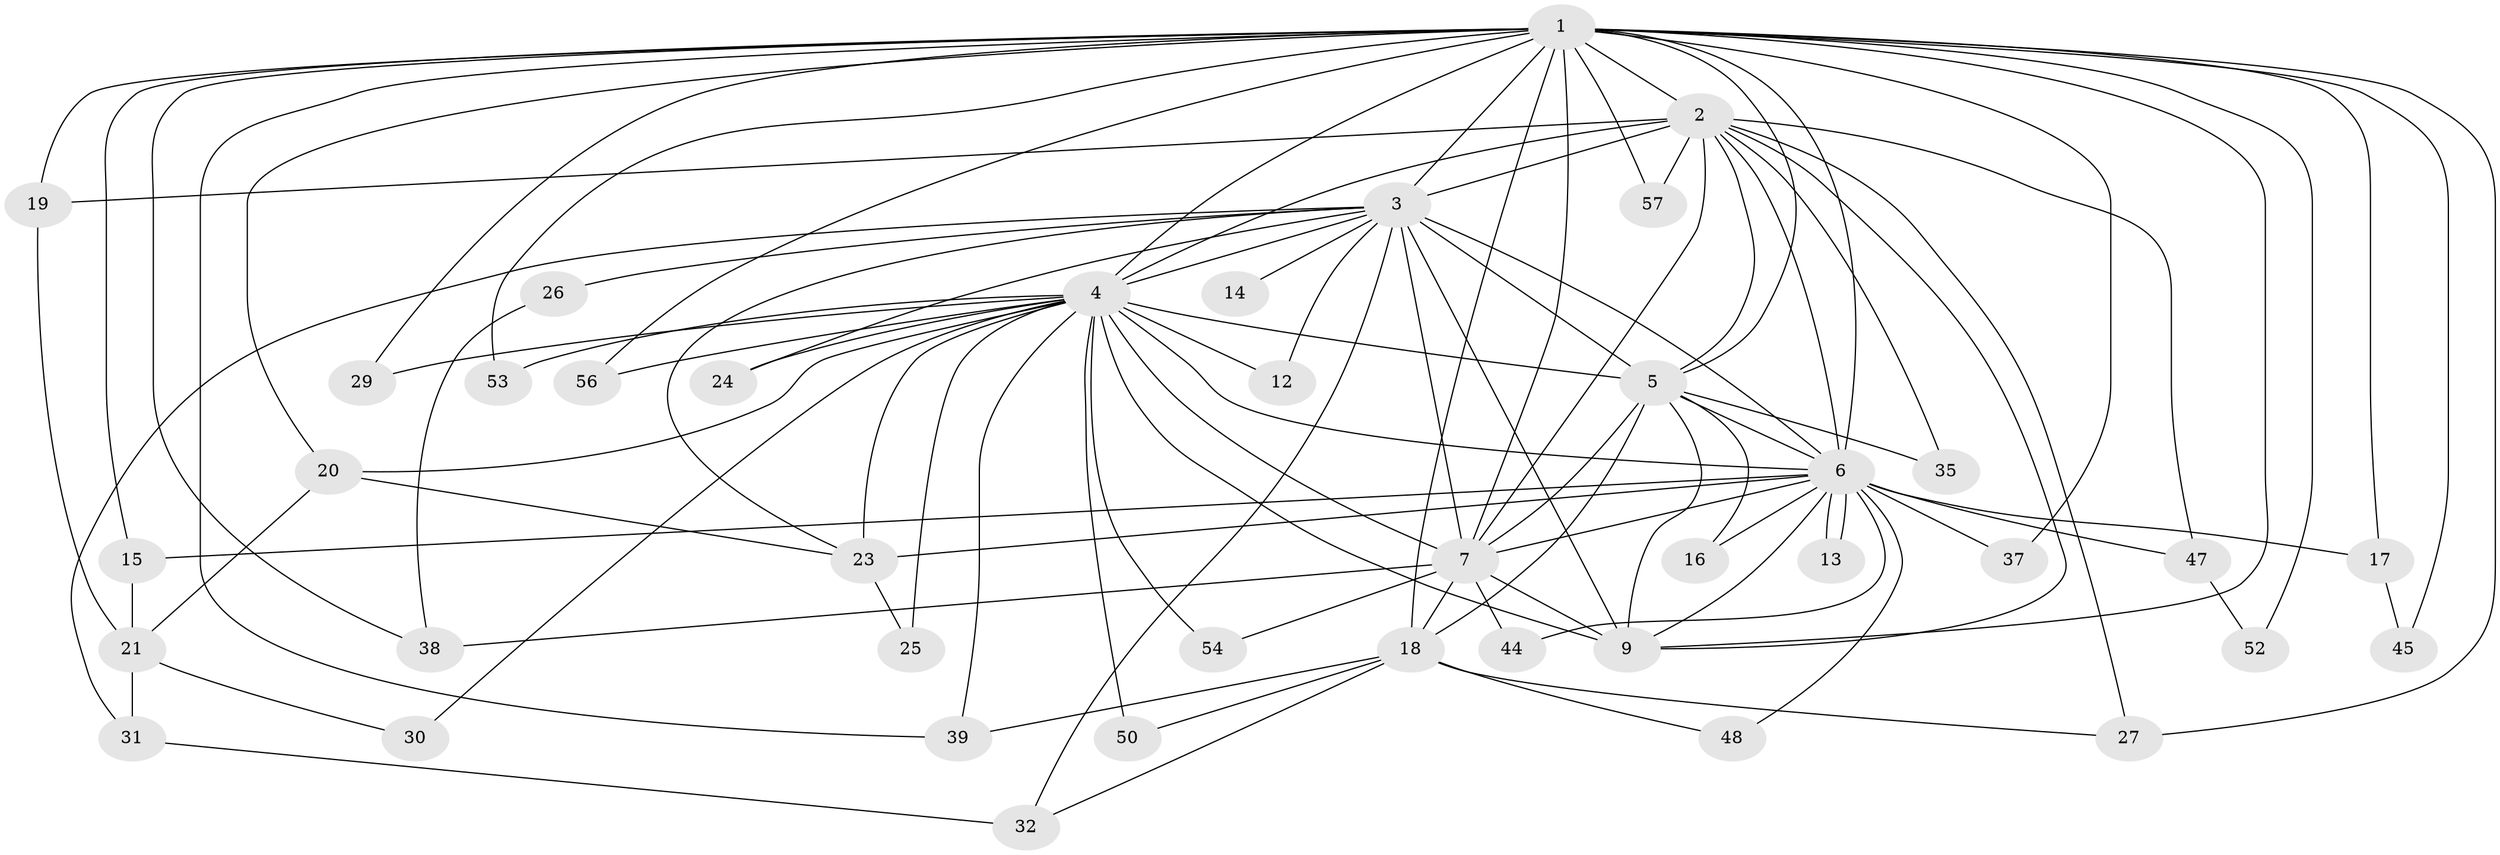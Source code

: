 // Generated by graph-tools (version 1.1) at 2025/51/02/27/25 19:51:52]
// undirected, 41 vertices, 100 edges
graph export_dot {
graph [start="1"]
  node [color=gray90,style=filled];
  1 [super="+8"];
  2 [super="+42"];
  3 [super="+10"];
  4 [super="+43"];
  5 [super="+22"];
  6 [super="+36"];
  7 [super="+11"];
  9;
  12;
  13;
  14;
  15;
  16;
  17 [super="+28"];
  18 [super="+34"];
  19 [super="+55"];
  20 [super="+41"];
  21 [super="+49"];
  23 [super="+33"];
  24;
  25 [super="+51"];
  26;
  27;
  29;
  30;
  31;
  32 [super="+58"];
  35;
  37;
  38 [super="+46"];
  39 [super="+40"];
  44;
  45;
  47;
  48;
  50;
  52;
  53;
  54;
  56;
  57;
  1 -- 2 [weight=3];
  1 -- 3 [weight=4];
  1 -- 4 [weight=3];
  1 -- 5 [weight=2];
  1 -- 6 [weight=2];
  1 -- 7 [weight=2];
  1 -- 9 [weight=2];
  1 -- 15;
  1 -- 17;
  1 -- 19 [weight=2];
  1 -- 29;
  1 -- 38;
  1 -- 53;
  1 -- 57;
  1 -- 18;
  1 -- 20;
  1 -- 27;
  1 -- 37;
  1 -- 39;
  1 -- 45;
  1 -- 52;
  1 -- 56;
  2 -- 3 [weight=2];
  2 -- 4;
  2 -- 5;
  2 -- 6;
  2 -- 7;
  2 -- 9;
  2 -- 27;
  2 -- 35;
  2 -- 57;
  2 -- 47;
  2 -- 19;
  3 -- 4 [weight=2];
  3 -- 5 [weight=2];
  3 -- 6 [weight=2];
  3 -- 7 [weight=3];
  3 -- 9 [weight=2];
  3 -- 26 [weight=2];
  3 -- 31;
  3 -- 32;
  3 -- 12;
  3 -- 14;
  3 -- 24;
  3 -- 23;
  4 -- 5;
  4 -- 6 [weight=2];
  4 -- 7;
  4 -- 9;
  4 -- 12;
  4 -- 20;
  4 -- 23;
  4 -- 24;
  4 -- 25 [weight=2];
  4 -- 29;
  4 -- 30;
  4 -- 39;
  4 -- 50;
  4 -- 53;
  4 -- 54;
  4 -- 56;
  5 -- 6;
  5 -- 7;
  5 -- 9;
  5 -- 16;
  5 -- 35;
  5 -- 18;
  6 -- 7;
  6 -- 9;
  6 -- 13;
  6 -- 13;
  6 -- 15;
  6 -- 16;
  6 -- 17;
  6 -- 23;
  6 -- 37;
  6 -- 47;
  6 -- 48;
  6 -- 44;
  7 -- 9;
  7 -- 18;
  7 -- 38;
  7 -- 44;
  7 -- 54;
  15 -- 21;
  17 -- 45;
  18 -- 48;
  18 -- 50;
  18 -- 27;
  18 -- 39;
  18 -- 32;
  19 -- 21;
  20 -- 23;
  20 -- 21;
  21 -- 30;
  21 -- 31;
  23 -- 25;
  26 -- 38;
  31 -- 32;
  47 -- 52;
}
